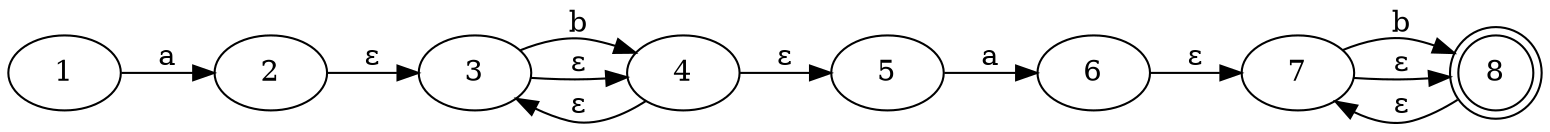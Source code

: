 digraph "a.b*.a.b*NFA" {
	rankdir=LR
	1 [label=1]
	1 -> 2 [label=a]
	2 [label=2]
	2 -> 3 [label="ε"]
	3 [label=3]
	3 -> 4 [label=b]
	3 -> 4 [label="ε"]
	4 [label=4]
	4 -> 3 [label="ε"]
	4 -> 5 [label="ε"]
	5 [label=5]
	5 -> 6 [label=a]
	6 [label=6]
	6 -> 7 [label="ε"]
	7 [label=7]
	7 -> 8 [label=b]
	7 -> 8 [label="ε"]
	8 [label=8 shape=doublecircle]
	8 -> 7 [label="ε"]
}
